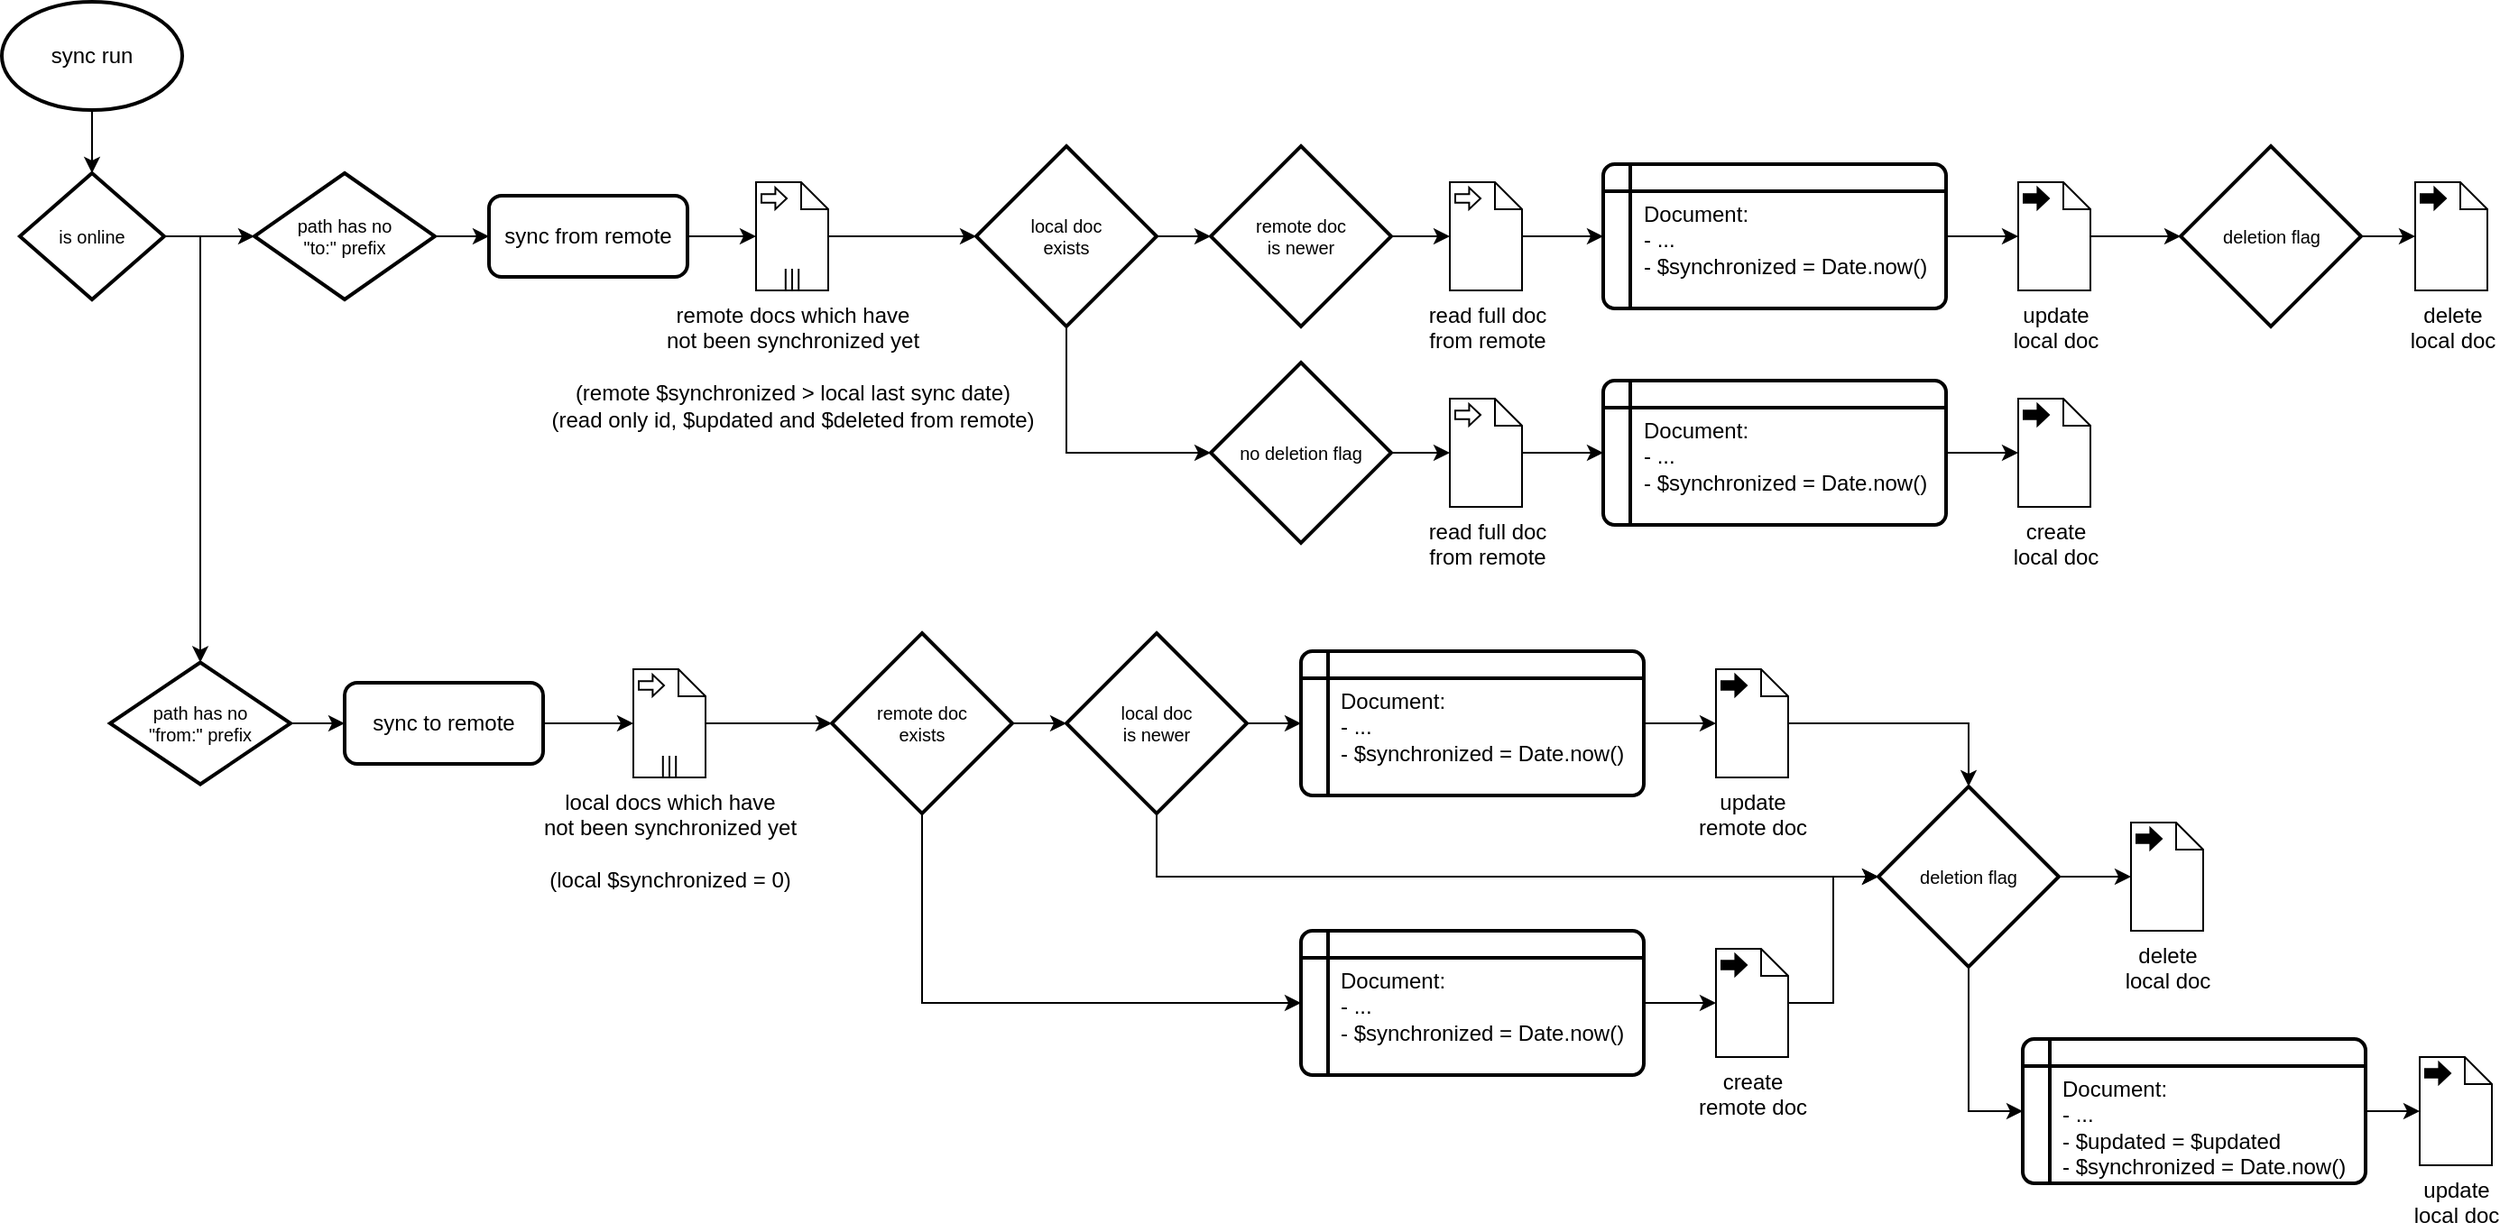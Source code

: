 <mxfile version="24.0.2" type="device">
  <diagram id="C5RBs43oDa-KdzZeNtuy" name="Page-1">
    <mxGraphModel dx="1425" dy="713" grid="1" gridSize="10" guides="1" tooltips="1" connect="1" arrows="1" fold="1" page="1" pageScale="1" pageWidth="827" pageHeight="1169" math="0" shadow="0">
      <root>
        <mxCell id="WIyWlLk6GJQsqaUBKTNV-0" />
        <mxCell id="WIyWlLk6GJQsqaUBKTNV-1" parent="WIyWlLk6GJQsqaUBKTNV-0" />
        <mxCell id="bWgWXcPsf9m89apia9PI-184" style="edgeStyle=orthogonalEdgeStyle;rounded=0;orthogonalLoop=1;jettySize=auto;html=1;" parent="WIyWlLk6GJQsqaUBKTNV-1" source="bWgWXcPsf9m89apia9PI-1" target="bWgWXcPsf9m89apia9PI-2" edge="1">
          <mxGeometry relative="1" as="geometry" />
        </mxCell>
        <mxCell id="bWgWXcPsf9m89apia9PI-1" value="sync run" style="strokeWidth=2;html=1;shape=mxgraph.flowchart.start_1;whiteSpace=wrap;" parent="WIyWlLk6GJQsqaUBKTNV-1" vertex="1">
          <mxGeometry x="10" y="10" width="100" height="60" as="geometry" />
        </mxCell>
        <mxCell id="bWgWXcPsf9m89apia9PI-2" value="is online" style="strokeWidth=2;html=1;shape=mxgraph.flowchart.decision;whiteSpace=wrap;fontSize=10;" parent="WIyWlLk6GJQsqaUBKTNV-1" vertex="1">
          <mxGeometry x="20" y="105" width="80" height="70" as="geometry" />
        </mxCell>
        <mxCell id="bWgWXcPsf9m89apia9PI-18" style="edgeStyle=orthogonalEdgeStyle;rounded=0;orthogonalLoop=1;jettySize=auto;html=1;exitX=1;exitY=0.5;exitDx=0;exitDy=0;exitPerimeter=0;entryX=0;entryY=0.5;entryDx=0;entryDy=0;" parent="WIyWlLk6GJQsqaUBKTNV-1" source="bWgWXcPsf9m89apia9PI-7" target="bWgWXcPsf9m89apia9PI-13" edge="1">
          <mxGeometry relative="1" as="geometry" />
        </mxCell>
        <mxCell id="bWgWXcPsf9m89apia9PI-7" value="path has no&lt;br&gt;&quot;to:&quot; prefix" style="strokeWidth=2;html=1;shape=mxgraph.flowchart.decision;whiteSpace=wrap;fontSize=10;" parent="WIyWlLk6GJQsqaUBKTNV-1" vertex="1">
          <mxGeometry x="150" y="105" width="100" height="70" as="geometry" />
        </mxCell>
        <mxCell id="2h3q5sDtVweo8cAcQsdt-12" value="create&lt;br&gt;local doc" style="shape=mxgraph.bpmn.data;labelPosition=center;verticalLabelPosition=bottom;align=center;verticalAlign=top;size=15;html=1;bpmnTransferType=output;" parent="WIyWlLk6GJQsqaUBKTNV-1" vertex="1">
          <mxGeometry x="1127.5" y="230" width="40" height="60" as="geometry" />
        </mxCell>
        <mxCell id="bWgWXcPsf9m89apia9PI-116" style="edgeStyle=orthogonalEdgeStyle;rounded=0;orthogonalLoop=1;jettySize=auto;html=1;" parent="WIyWlLk6GJQsqaUBKTNV-1" source="bWgWXcPsf9m89apia9PI-9" target="bWgWXcPsf9m89apia9PI-94" edge="1">
          <mxGeometry relative="1" as="geometry" />
        </mxCell>
        <mxCell id="bWgWXcPsf9m89apia9PI-9" value="path has no&lt;br&gt;&quot;from:&quot; prefix" style="strokeWidth=2;html=1;shape=mxgraph.flowchart.decision;whiteSpace=wrap;fontSize=10;" parent="WIyWlLk6GJQsqaUBKTNV-1" vertex="1">
          <mxGeometry x="70" y="376.25" width="100" height="67.5" as="geometry" />
        </mxCell>
        <mxCell id="bWgWXcPsf9m89apia9PI-10" style="edgeStyle=orthogonalEdgeStyle;rounded=0;orthogonalLoop=1;jettySize=auto;html=1;exitX=1;exitY=0.5;exitDx=0;exitDy=0;exitPerimeter=0;entryX=0;entryY=0.5;entryDx=0;entryDy=0;entryPerimeter=0;" parent="WIyWlLk6GJQsqaUBKTNV-1" source="bWgWXcPsf9m89apia9PI-2" target="bWgWXcPsf9m89apia9PI-7" edge="1">
          <mxGeometry relative="1" as="geometry" />
        </mxCell>
        <mxCell id="bWgWXcPsf9m89apia9PI-11" style="edgeStyle=orthogonalEdgeStyle;rounded=0;orthogonalLoop=1;jettySize=auto;html=1;exitX=1;exitY=0.5;exitDx=0;exitDy=0;exitPerimeter=0;entryX=0.5;entryY=0;entryDx=0;entryDy=0;entryPerimeter=0;" parent="WIyWlLk6GJQsqaUBKTNV-1" source="bWgWXcPsf9m89apia9PI-2" target="bWgWXcPsf9m89apia9PI-9" edge="1">
          <mxGeometry relative="1" as="geometry" />
        </mxCell>
        <mxCell id="bWgWXcPsf9m89apia9PI-13" value="sync from remote" style="rounded=1;whiteSpace=wrap;html=1;absoluteArcSize=1;arcSize=14;strokeWidth=2;" parent="WIyWlLk6GJQsqaUBKTNV-1" vertex="1">
          <mxGeometry x="280" y="117.5" width="110" height="45" as="geometry" />
        </mxCell>
        <mxCell id="2h3q5sDtVweo8cAcQsdt-5" value="Document:&lt;br&gt;- ...&lt;br&gt;- $synchronized = Date.now()" style="shape=internalStorage;whiteSpace=wrap;html=1;dx=15;dy=15;rounded=1;arcSize=8;strokeWidth=2;spacing=0;verticalAlign=top;spacingTop=16;align=left;spacingLeft=22;" parent="WIyWlLk6GJQsqaUBKTNV-1" vertex="1">
          <mxGeometry x="897.5" y="220" width="190" height="80" as="geometry" />
        </mxCell>
        <mxCell id="bWgWXcPsf9m89apia9PI-156" style="edgeStyle=orthogonalEdgeStyle;rounded=0;orthogonalLoop=1;jettySize=auto;html=1;exitX=1;exitY=0.5;exitDx=0;exitDy=0;exitPerimeter=0;" parent="WIyWlLk6GJQsqaUBKTNV-1" source="bWgWXcPsf9m89apia9PI-34" target="bWgWXcPsf9m89apia9PI-155" edge="1">
          <mxGeometry relative="1" as="geometry">
            <mxPoint x="653" y="135" as="sourcePoint" />
          </mxGeometry>
        </mxCell>
        <mxCell id="bWgWXcPsf9m89apia9PI-34" value="local doc&lt;br&gt;exists" style="strokeWidth=2;html=1;shape=mxgraph.flowchart.decision;whiteSpace=wrap;fontSize=10;" parent="WIyWlLk6GJQsqaUBKTNV-1" vertex="1">
          <mxGeometry x="550" y="90" width="100" height="100" as="geometry" />
        </mxCell>
        <mxCell id="bWgWXcPsf9m89apia9PI-153" style="edgeStyle=orthogonalEdgeStyle;rounded=0;orthogonalLoop=1;jettySize=auto;html=1;" parent="WIyWlLk6GJQsqaUBKTNV-1" source="bWgWXcPsf9m89apia9PI-41" target="bWgWXcPsf9m89apia9PI-34" edge="1">
          <mxGeometry relative="1" as="geometry" />
        </mxCell>
        <mxCell id="bWgWXcPsf9m89apia9PI-41" value="remote docs which have&lt;br&gt;not been synchronized yet&lt;br&gt;&lt;br&gt;(remote $synchronized &amp;gt; local last sync date)&lt;div&gt;(read only id, $updated and $deleted from remote)&lt;/div&gt;" style="shape=mxgraph.bpmn.data;labelPosition=center;verticalLabelPosition=bottom;align=center;verticalAlign=top;size=15;html=1;bpmnTransferType=input;isCollection=1;" parent="WIyWlLk6GJQsqaUBKTNV-1" vertex="1">
          <mxGeometry x="428" y="110" width="40" height="60" as="geometry" />
        </mxCell>
        <mxCell id="bWgWXcPsf9m89apia9PI-42" style="edgeStyle=orthogonalEdgeStyle;rounded=0;orthogonalLoop=1;jettySize=auto;html=1;exitX=1;exitY=0.5;exitDx=0;exitDy=0;entryX=0;entryY=0.5;entryDx=0;entryDy=0;entryPerimeter=0;" parent="WIyWlLk6GJQsqaUBKTNV-1" source="bWgWXcPsf9m89apia9PI-13" target="bWgWXcPsf9m89apia9PI-41" edge="1">
          <mxGeometry relative="1" as="geometry" />
        </mxCell>
        <mxCell id="bWgWXcPsf9m89apia9PI-147" style="edgeStyle=orthogonalEdgeStyle;rounded=0;orthogonalLoop=1;jettySize=auto;html=1;entryX=0;entryY=0.5;entryDx=0;entryDy=0;entryPerimeter=0;" parent="WIyWlLk6GJQsqaUBKTNV-1" source="bWgWXcPsf9m89apia9PI-54" target="bWgWXcPsf9m89apia9PI-161" edge="1">
          <mxGeometry relative="1" as="geometry">
            <mxPoint x="1197.5" y="140" as="targetPoint" />
          </mxGeometry>
        </mxCell>
        <mxCell id="bWgWXcPsf9m89apia9PI-54" value="update&lt;br&gt;local doc" style="shape=mxgraph.bpmn.data;labelPosition=center;verticalLabelPosition=bottom;align=center;verticalAlign=top;size=15;html=1;bpmnTransferType=output;" parent="WIyWlLk6GJQsqaUBKTNV-1" vertex="1">
          <mxGeometry x="1127.5" y="110" width="40" height="60" as="geometry" />
        </mxCell>
        <mxCell id="bWgWXcPsf9m89apia9PI-66" style="edgeStyle=orthogonalEdgeStyle;rounded=0;orthogonalLoop=1;jettySize=auto;html=1;exitX=1;exitY=0.5;exitDx=0;exitDy=0;entryX=0;entryY=0.5;entryDx=0;entryDy=0;entryPerimeter=0;" parent="WIyWlLk6GJQsqaUBKTNV-1" source="2h3q5sDtVweo8cAcQsdt-5" target="2h3q5sDtVweo8cAcQsdt-12" edge="1">
          <mxGeometry relative="1" as="geometry" />
        </mxCell>
        <mxCell id="bWgWXcPsf9m89apia9PI-67" value="Document:&lt;br&gt;- ...&lt;br&gt;- $synchronized = Date.now()" style="shape=internalStorage;whiteSpace=wrap;html=1;dx=15;dy=15;rounded=1;arcSize=8;strokeWidth=2;spacing=0;verticalAlign=top;spacingTop=16;align=left;spacingLeft=22;" parent="WIyWlLk6GJQsqaUBKTNV-1" vertex="1">
          <mxGeometry x="897.5" y="100" width="190" height="80" as="geometry" />
        </mxCell>
        <mxCell id="bWgWXcPsf9m89apia9PI-69" style="edgeStyle=orthogonalEdgeStyle;rounded=0;orthogonalLoop=1;jettySize=auto;html=1;exitX=1;exitY=0.5;exitDx=0;exitDy=0;entryX=0;entryY=0.5;entryDx=0;entryDy=0;entryPerimeter=0;" parent="WIyWlLk6GJQsqaUBKTNV-1" source="bWgWXcPsf9m89apia9PI-67" target="bWgWXcPsf9m89apia9PI-54" edge="1">
          <mxGeometry relative="1" as="geometry" />
        </mxCell>
        <mxCell id="bWgWXcPsf9m89apia9PI-173" style="edgeStyle=orthogonalEdgeStyle;rounded=0;orthogonalLoop=1;jettySize=auto;html=1;entryX=0;entryY=0.5;entryDx=0;entryDy=0;entryPerimeter=0;" parent="WIyWlLk6GJQsqaUBKTNV-1" source="bWgWXcPsf9m89apia9PI-93" target="bWgWXcPsf9m89apia9PI-171" edge="1">
          <mxGeometry relative="1" as="geometry" />
        </mxCell>
        <mxCell id="bWgWXcPsf9m89apia9PI-93" value="create&lt;br&gt;remote doc" style="shape=mxgraph.bpmn.data;labelPosition=center;verticalLabelPosition=bottom;align=center;verticalAlign=top;size=15;html=1;bpmnTransferType=output;" parent="WIyWlLk6GJQsqaUBKTNV-1" vertex="1">
          <mxGeometry x="960" y="535" width="40" height="60" as="geometry" />
        </mxCell>
        <mxCell id="bWgWXcPsf9m89apia9PI-94" value="sync to remote" style="rounded=1;whiteSpace=wrap;html=1;absoluteArcSize=1;arcSize=14;strokeWidth=2;" parent="WIyWlLk6GJQsqaUBKTNV-1" vertex="1">
          <mxGeometry x="200" y="387.5" width="110" height="45" as="geometry" />
        </mxCell>
        <mxCell id="bWgWXcPsf9m89apia9PI-95" value="Document:&lt;br&gt;- ...&lt;br&gt;- $synchronized = Date.now()" style="shape=internalStorage;whiteSpace=wrap;html=1;dx=15;dy=15;rounded=1;arcSize=8;strokeWidth=2;spacing=0;verticalAlign=top;spacingTop=16;align=left;spacingLeft=22;" parent="WIyWlLk6GJQsqaUBKTNV-1" vertex="1">
          <mxGeometry x="730" y="525" width="190" height="80" as="geometry" />
        </mxCell>
        <mxCell id="bWgWXcPsf9m89apia9PI-164" style="edgeStyle=orthogonalEdgeStyle;rounded=0;orthogonalLoop=1;jettySize=auto;html=1;" parent="WIyWlLk6GJQsqaUBKTNV-1" source="bWgWXcPsf9m89apia9PI-98" target="bWgWXcPsf9m89apia9PI-162" edge="1">
          <mxGeometry relative="1" as="geometry" />
        </mxCell>
        <mxCell id="bWgWXcPsf9m89apia9PI-98" value="local docs which have&lt;br&gt;not been synchronized yet&lt;br&gt;&lt;br&gt;(local $synchronized = 0)" style="shape=mxgraph.bpmn.data;labelPosition=center;verticalLabelPosition=bottom;align=center;verticalAlign=top;size=15;html=1;bpmnTransferType=input;isCollection=1;" parent="WIyWlLk6GJQsqaUBKTNV-1" vertex="1">
          <mxGeometry x="360" y="380" width="40" height="60" as="geometry" />
        </mxCell>
        <mxCell id="bWgWXcPsf9m89apia9PI-99" style="edgeStyle=orthogonalEdgeStyle;rounded=0;orthogonalLoop=1;jettySize=auto;html=1;exitX=1;exitY=0.5;exitDx=0;exitDy=0;entryX=0;entryY=0.5;entryDx=0;entryDy=0;entryPerimeter=0;" parent="WIyWlLk6GJQsqaUBKTNV-1" source="bWgWXcPsf9m89apia9PI-94" target="bWgWXcPsf9m89apia9PI-98" edge="1">
          <mxGeometry relative="1" as="geometry" />
        </mxCell>
        <mxCell id="bWgWXcPsf9m89apia9PI-172" style="edgeStyle=orthogonalEdgeStyle;rounded=0;orthogonalLoop=1;jettySize=auto;html=1;" parent="WIyWlLk6GJQsqaUBKTNV-1" source="bWgWXcPsf9m89apia9PI-104" target="bWgWXcPsf9m89apia9PI-171" edge="1">
          <mxGeometry relative="1" as="geometry" />
        </mxCell>
        <mxCell id="bWgWXcPsf9m89apia9PI-104" value="update&lt;br&gt;remote doc" style="shape=mxgraph.bpmn.data;labelPosition=center;verticalLabelPosition=bottom;align=center;verticalAlign=top;size=15;html=1;bpmnTransferType=output;" parent="WIyWlLk6GJQsqaUBKTNV-1" vertex="1">
          <mxGeometry x="960" y="380" width="40" height="60" as="geometry" />
        </mxCell>
        <mxCell id="bWgWXcPsf9m89apia9PI-108" style="edgeStyle=orthogonalEdgeStyle;rounded=0;orthogonalLoop=1;jettySize=auto;html=1;exitX=1;exitY=0.5;exitDx=0;exitDy=0;entryX=0;entryY=0.5;entryDx=0;entryDy=0;entryPerimeter=0;" parent="WIyWlLk6GJQsqaUBKTNV-1" source="bWgWXcPsf9m89apia9PI-95" target="bWgWXcPsf9m89apia9PI-93" edge="1">
          <mxGeometry relative="1" as="geometry" />
        </mxCell>
        <mxCell id="bWgWXcPsf9m89apia9PI-109" value="Document:&lt;br&gt;- ...&lt;br&gt;- $synchronized = Date.now()" style="shape=internalStorage;whiteSpace=wrap;html=1;dx=15;dy=15;rounded=1;arcSize=8;strokeWidth=2;spacing=0;verticalAlign=top;spacingTop=16;align=left;spacingLeft=22;" parent="WIyWlLk6GJQsqaUBKTNV-1" vertex="1">
          <mxGeometry x="730" y="370" width="190" height="80" as="geometry" />
        </mxCell>
        <mxCell id="bWgWXcPsf9m89apia9PI-110" style="edgeStyle=orthogonalEdgeStyle;rounded=0;orthogonalLoop=1;jettySize=auto;html=1;exitX=1;exitY=0.5;exitDx=0;exitDy=0;entryX=0;entryY=0.5;entryDx=0;entryDy=0;entryPerimeter=0;" parent="WIyWlLk6GJQsqaUBKTNV-1" source="bWgWXcPsf9m89apia9PI-109" target="bWgWXcPsf9m89apia9PI-104" edge="1">
          <mxGeometry relative="1" as="geometry" />
        </mxCell>
        <mxCell id="bWgWXcPsf9m89apia9PI-149" style="edgeStyle=orthogonalEdgeStyle;rounded=0;orthogonalLoop=1;jettySize=auto;html=1;exitX=1;exitY=0.5;exitDx=0;exitDy=0;exitPerimeter=0;" parent="WIyWlLk6GJQsqaUBKTNV-1" source="bWgWXcPsf9m89apia9PI-161" target="bWgWXcPsf9m89apia9PI-148" edge="1">
          <mxGeometry relative="1" as="geometry">
            <mxPoint x="1307.5" y="140" as="sourcePoint" />
            <mxPoint x="1337.5" y="140" as="targetPoint" />
          </mxGeometry>
        </mxCell>
        <mxCell id="bWgWXcPsf9m89apia9PI-148" value="delete&lt;br&gt;local doc" style="shape=mxgraph.bpmn.data;labelPosition=center;verticalLabelPosition=bottom;align=center;verticalAlign=top;size=15;html=1;bpmnTransferType=output;" parent="WIyWlLk6GJQsqaUBKTNV-1" vertex="1">
          <mxGeometry x="1347.5" y="110" width="40" height="60" as="geometry" />
        </mxCell>
        <mxCell id="6D0ag5hRznI-vXfEUHsJ-4" style="edgeStyle=orthogonalEdgeStyle;rounded=0;orthogonalLoop=1;jettySize=auto;html=1;" edge="1" parent="WIyWlLk6GJQsqaUBKTNV-1" source="bWgWXcPsf9m89apia9PI-150" target="6D0ag5hRznI-vXfEUHsJ-3">
          <mxGeometry relative="1" as="geometry" />
        </mxCell>
        <mxCell id="bWgWXcPsf9m89apia9PI-150" value="no deletion flag" style="strokeWidth=2;html=1;shape=mxgraph.flowchart.decision;whiteSpace=wrap;fontSize=10;" parent="WIyWlLk6GJQsqaUBKTNV-1" vertex="1">
          <mxGeometry x="680" y="210" width="100" height="100" as="geometry" />
        </mxCell>
        <mxCell id="6D0ag5hRznI-vXfEUHsJ-1" style="edgeStyle=orthogonalEdgeStyle;rounded=0;orthogonalLoop=1;jettySize=auto;html=1;" edge="1" parent="WIyWlLk6GJQsqaUBKTNV-1" source="bWgWXcPsf9m89apia9PI-155" target="6D0ag5hRznI-vXfEUHsJ-0">
          <mxGeometry relative="1" as="geometry" />
        </mxCell>
        <mxCell id="bWgWXcPsf9m89apia9PI-155" value="remote doc&lt;br&gt;is newer" style="strokeWidth=2;html=1;shape=mxgraph.flowchart.decision;whiteSpace=wrap;fontSize=10;" parent="WIyWlLk6GJQsqaUBKTNV-1" vertex="1">
          <mxGeometry x="680" y="90" width="100" height="100" as="geometry" />
        </mxCell>
        <mxCell id="bWgWXcPsf9m89apia9PI-158" style="edgeStyle=orthogonalEdgeStyle;rounded=0;orthogonalLoop=1;jettySize=auto;html=1;exitX=0.5;exitY=1;exitDx=0;exitDy=0;exitPerimeter=0;entryX=0;entryY=0.5;entryDx=0;entryDy=0;entryPerimeter=0;" parent="WIyWlLk6GJQsqaUBKTNV-1" source="bWgWXcPsf9m89apia9PI-34" target="bWgWXcPsf9m89apia9PI-150" edge="1">
          <mxGeometry relative="1" as="geometry" />
        </mxCell>
        <mxCell id="bWgWXcPsf9m89apia9PI-161" value="deletion flag" style="strokeWidth=2;html=1;shape=mxgraph.flowchart.decision;whiteSpace=wrap;fontSize=10;" parent="WIyWlLk6GJQsqaUBKTNV-1" vertex="1">
          <mxGeometry x="1217.5" y="90" width="100" height="100" as="geometry" />
        </mxCell>
        <mxCell id="bWgWXcPsf9m89apia9PI-168" style="edgeStyle=orthogonalEdgeStyle;rounded=0;orthogonalLoop=1;jettySize=auto;html=1;exitX=0.5;exitY=1;exitDx=0;exitDy=0;exitPerimeter=0;entryX=0;entryY=0.5;entryDx=0;entryDy=0;" parent="WIyWlLk6GJQsqaUBKTNV-1" source="bWgWXcPsf9m89apia9PI-162" target="bWgWXcPsf9m89apia9PI-95" edge="1">
          <mxGeometry relative="1" as="geometry" />
        </mxCell>
        <mxCell id="bWgWXcPsf9m89apia9PI-162" value="remote doc&lt;br&gt;exists" style="strokeWidth=2;html=1;shape=mxgraph.flowchart.decision;whiteSpace=wrap;fontSize=10;" parent="WIyWlLk6GJQsqaUBKTNV-1" vertex="1">
          <mxGeometry x="470" y="360" width="100" height="100" as="geometry" />
        </mxCell>
        <mxCell id="bWgWXcPsf9m89apia9PI-166" style="edgeStyle=orthogonalEdgeStyle;rounded=0;orthogonalLoop=1;jettySize=auto;html=1;" parent="WIyWlLk6GJQsqaUBKTNV-1" source="bWgWXcPsf9m89apia9PI-163" target="bWgWXcPsf9m89apia9PI-109" edge="1">
          <mxGeometry relative="1" as="geometry" />
        </mxCell>
        <mxCell id="fmoBwbOztXzBc1PibgEX-0" style="edgeStyle=orthogonalEdgeStyle;rounded=0;orthogonalLoop=1;jettySize=auto;html=1;exitX=0.5;exitY=1;exitDx=0;exitDy=0;exitPerimeter=0;" parent="WIyWlLk6GJQsqaUBKTNV-1" source="bWgWXcPsf9m89apia9PI-163" target="bWgWXcPsf9m89apia9PI-171" edge="1">
          <mxGeometry relative="1" as="geometry" />
        </mxCell>
        <mxCell id="bWgWXcPsf9m89apia9PI-163" value="local doc&lt;br&gt;is newer" style="strokeWidth=2;html=1;shape=mxgraph.flowchart.decision;whiteSpace=wrap;fontSize=10;" parent="WIyWlLk6GJQsqaUBKTNV-1" vertex="1">
          <mxGeometry x="600" y="360" width="100" height="100" as="geometry" />
        </mxCell>
        <mxCell id="bWgWXcPsf9m89apia9PI-165" style="edgeStyle=orthogonalEdgeStyle;rounded=0;orthogonalLoop=1;jettySize=auto;html=1;exitX=1;exitY=0.5;exitDx=0;exitDy=0;exitPerimeter=0;entryX=0;entryY=0.5;entryDx=0;entryDy=0;entryPerimeter=0;" parent="WIyWlLk6GJQsqaUBKTNV-1" source="bWgWXcPsf9m89apia9PI-162" target="bWgWXcPsf9m89apia9PI-163" edge="1">
          <mxGeometry relative="1" as="geometry" />
        </mxCell>
        <mxCell id="bWgWXcPsf9m89apia9PI-169" style="edgeStyle=orthogonalEdgeStyle;rounded=0;orthogonalLoop=1;jettySize=auto;html=1;exitX=1;exitY=0.5;exitDx=0;exitDy=0;exitPerimeter=0;" parent="WIyWlLk6GJQsqaUBKTNV-1" source="bWgWXcPsf9m89apia9PI-171" target="bWgWXcPsf9m89apia9PI-170" edge="1">
          <mxGeometry relative="1" as="geometry">
            <mxPoint x="1140" y="540" as="sourcePoint" />
            <mxPoint x="1170" y="540" as="targetPoint" />
          </mxGeometry>
        </mxCell>
        <mxCell id="bWgWXcPsf9m89apia9PI-170" value="delete&lt;br&gt;local doc" style="shape=mxgraph.bpmn.data;labelPosition=center;verticalLabelPosition=bottom;align=center;verticalAlign=top;size=15;html=1;bpmnTransferType=output;" parent="WIyWlLk6GJQsqaUBKTNV-1" vertex="1">
          <mxGeometry x="1190" y="465" width="40" height="60" as="geometry" />
        </mxCell>
        <mxCell id="bWgWXcPsf9m89apia9PI-183" style="edgeStyle=orthogonalEdgeStyle;rounded=0;orthogonalLoop=1;jettySize=auto;html=1;exitX=0.5;exitY=1;exitDx=0;exitDy=0;exitPerimeter=0;entryX=0;entryY=0.5;entryDx=0;entryDy=0;" parent="WIyWlLk6GJQsqaUBKTNV-1" source="bWgWXcPsf9m89apia9PI-171" target="bWgWXcPsf9m89apia9PI-175" edge="1">
          <mxGeometry relative="1" as="geometry" />
        </mxCell>
        <mxCell id="bWgWXcPsf9m89apia9PI-171" value="deletion flag" style="strokeWidth=2;html=1;shape=mxgraph.flowchart.decision;whiteSpace=wrap;fontSize=10;" parent="WIyWlLk6GJQsqaUBKTNV-1" vertex="1">
          <mxGeometry x="1050" y="445" width="100" height="100" as="geometry" />
        </mxCell>
        <mxCell id="bWgWXcPsf9m89apia9PI-174" value="update&lt;br&gt;local doc" style="shape=mxgraph.bpmn.data;labelPosition=center;verticalLabelPosition=bottom;align=center;verticalAlign=top;size=15;html=1;bpmnTransferType=output;" parent="WIyWlLk6GJQsqaUBKTNV-1" vertex="1">
          <mxGeometry x="1350" y="595" width="40" height="60" as="geometry" />
        </mxCell>
        <mxCell id="bWgWXcPsf9m89apia9PI-178" style="edgeStyle=orthogonalEdgeStyle;rounded=0;orthogonalLoop=1;jettySize=auto;html=1;" parent="WIyWlLk6GJQsqaUBKTNV-1" source="bWgWXcPsf9m89apia9PI-175" target="bWgWXcPsf9m89apia9PI-174" edge="1">
          <mxGeometry relative="1" as="geometry" />
        </mxCell>
        <mxCell id="bWgWXcPsf9m89apia9PI-175" value="Document:&lt;br&gt;- ...&lt;br&gt;- $updated = $updated&lt;br&gt;- $synchronized = Date.now()" style="shape=internalStorage;whiteSpace=wrap;html=1;dx=15;dy=15;rounded=1;arcSize=8;strokeWidth=2;spacing=0;verticalAlign=top;spacingTop=16;align=left;spacingLeft=22;" parent="WIyWlLk6GJQsqaUBKTNV-1" vertex="1">
          <mxGeometry x="1130" y="585" width="190" height="80" as="geometry" />
        </mxCell>
        <mxCell id="6D0ag5hRznI-vXfEUHsJ-2" style="edgeStyle=orthogonalEdgeStyle;rounded=0;orthogonalLoop=1;jettySize=auto;html=1;" edge="1" parent="WIyWlLk6GJQsqaUBKTNV-1" source="6D0ag5hRznI-vXfEUHsJ-0" target="bWgWXcPsf9m89apia9PI-67">
          <mxGeometry relative="1" as="geometry" />
        </mxCell>
        <mxCell id="6D0ag5hRznI-vXfEUHsJ-0" value="read full doc&lt;div&gt;from remote&lt;/div&gt;" style="shape=mxgraph.bpmn.data;labelPosition=center;verticalLabelPosition=bottom;align=center;verticalAlign=top;size=15;html=1;bpmnTransferType=input;" vertex="1" parent="WIyWlLk6GJQsqaUBKTNV-1">
          <mxGeometry x="812.5" y="110" width="40" height="60" as="geometry" />
        </mxCell>
        <mxCell id="6D0ag5hRznI-vXfEUHsJ-6" style="edgeStyle=orthogonalEdgeStyle;rounded=0;orthogonalLoop=1;jettySize=auto;html=1;" edge="1" parent="WIyWlLk6GJQsqaUBKTNV-1" source="6D0ag5hRznI-vXfEUHsJ-3" target="2h3q5sDtVweo8cAcQsdt-5">
          <mxGeometry relative="1" as="geometry" />
        </mxCell>
        <mxCell id="6D0ag5hRznI-vXfEUHsJ-3" value="read full doc&lt;div&gt;from remote&lt;/div&gt;" style="shape=mxgraph.bpmn.data;labelPosition=center;verticalLabelPosition=bottom;align=center;verticalAlign=top;size=15;html=1;bpmnTransferType=input;" vertex="1" parent="WIyWlLk6GJQsqaUBKTNV-1">
          <mxGeometry x="812.5" y="230" width="40" height="60" as="geometry" />
        </mxCell>
      </root>
    </mxGraphModel>
  </diagram>
</mxfile>
